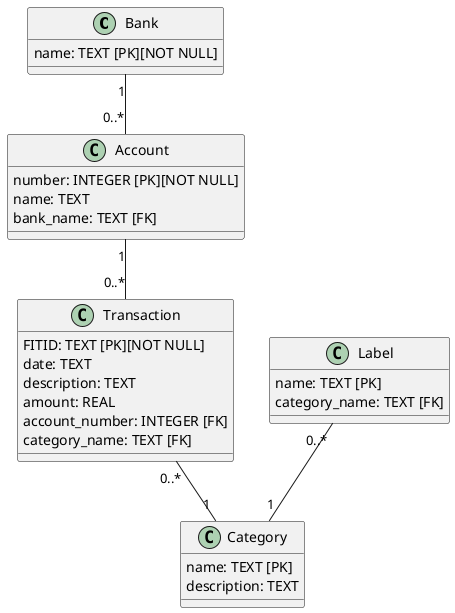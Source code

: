 @startuml

class Bank {
	name: TEXT [PK][NOT NULL]
}

class Account {
	number: INTEGER [PK][NOT NULL]
	name: TEXT
	bank_name: TEXT [FK]
}

class Transaction {
	'Financial Institut Transaction ID
	FITID: TEXT [PK][NOT NULL]
	date: TEXT
	description: TEXT
	amount: REAL
	account_number: INTEGER [FK]
	category_name: TEXT [FK]
}

class Label {
	name: TEXT [PK]
	category_name: TEXT [FK]
}

class Category {
	name: TEXT [PK]
	description: TEXT
}


Bank "1" -- "0..*" Account
Account "1" -- "0..*" Transaction
Transaction "0..*" -- "1" Category
Label "0..*" -- "1" Category

@enduml
